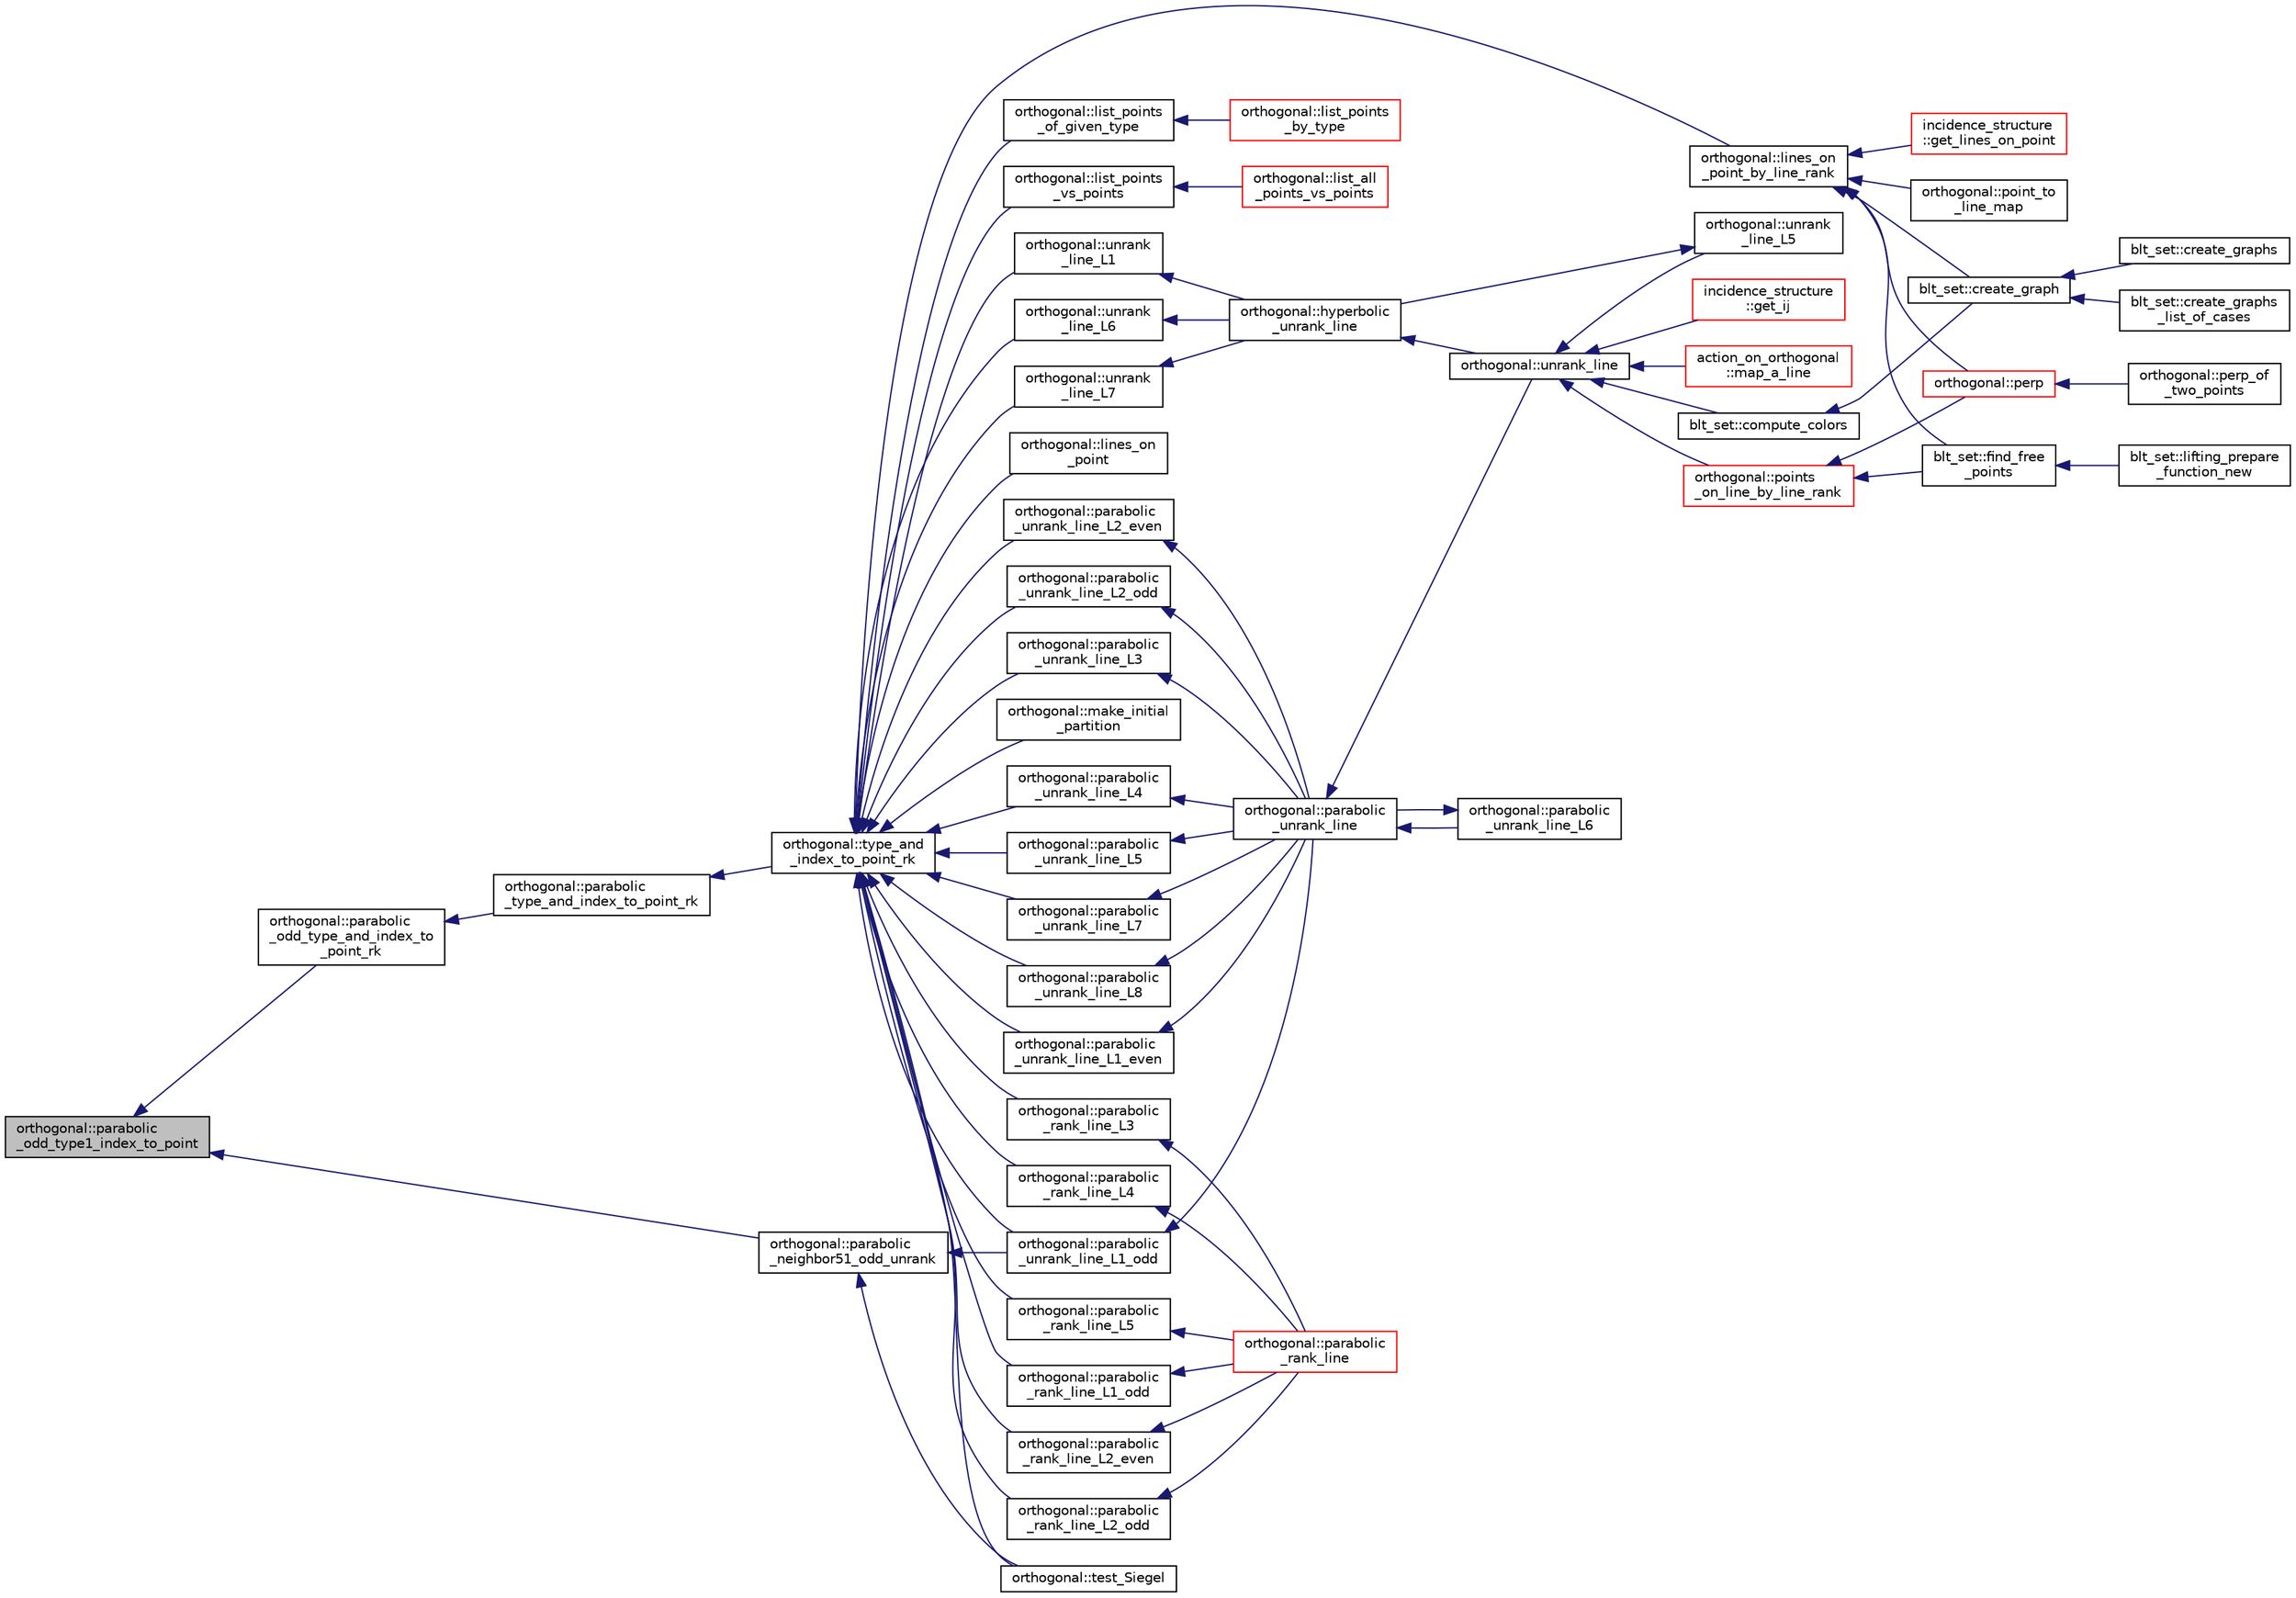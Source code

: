 digraph "orthogonal::parabolic_odd_type1_index_to_point"
{
  edge [fontname="Helvetica",fontsize="10",labelfontname="Helvetica",labelfontsize="10"];
  node [fontname="Helvetica",fontsize="10",shape=record];
  rankdir="LR";
  Node24243 [label="orthogonal::parabolic\l_odd_type1_index_to_point",height=0.2,width=0.4,color="black", fillcolor="grey75", style="filled", fontcolor="black"];
  Node24243 -> Node24244 [dir="back",color="midnightblue",fontsize="10",style="solid",fontname="Helvetica"];
  Node24244 [label="orthogonal::parabolic\l_odd_type_and_index_to\l_point_rk",height=0.2,width=0.4,color="black", fillcolor="white", style="filled",URL="$d7/daa/classorthogonal.html#aac70113614b52601e38b3ce8cbffbc9a"];
  Node24244 -> Node24245 [dir="back",color="midnightblue",fontsize="10",style="solid",fontname="Helvetica"];
  Node24245 [label="orthogonal::parabolic\l_type_and_index_to_point_rk",height=0.2,width=0.4,color="black", fillcolor="white", style="filled",URL="$d7/daa/classorthogonal.html#a67c316cf01b382762e6ac372f522d106"];
  Node24245 -> Node24246 [dir="back",color="midnightblue",fontsize="10",style="solid",fontname="Helvetica"];
  Node24246 [label="orthogonal::type_and\l_index_to_point_rk",height=0.2,width=0.4,color="black", fillcolor="white", style="filled",URL="$d7/daa/classorthogonal.html#a319ef460cdfe3247d336c3fb482901eb"];
  Node24246 -> Node24247 [dir="back",color="midnightblue",fontsize="10",style="solid",fontname="Helvetica"];
  Node24247 [label="orthogonal::lines_on\l_point",height=0.2,width=0.4,color="black", fillcolor="white", style="filled",URL="$d7/daa/classorthogonal.html#aa3249c7fddbc156af817fb274e41c914"];
  Node24246 -> Node24248 [dir="back",color="midnightblue",fontsize="10",style="solid",fontname="Helvetica"];
  Node24248 [label="orthogonal::lines_on\l_point_by_line_rank",height=0.2,width=0.4,color="black", fillcolor="white", style="filled",URL="$d7/daa/classorthogonal.html#adc21874b6da3cd3585c704994fb538aa"];
  Node24248 -> Node24249 [dir="back",color="midnightblue",fontsize="10",style="solid",fontname="Helvetica"];
  Node24249 [label="blt_set::create_graph",height=0.2,width=0.4,color="black", fillcolor="white", style="filled",URL="$d1/d3d/classblt__set.html#ae92249ece99ffbc92e93e49cd5d5dccf"];
  Node24249 -> Node24250 [dir="back",color="midnightblue",fontsize="10",style="solid",fontname="Helvetica"];
  Node24250 [label="blt_set::create_graphs",height=0.2,width=0.4,color="black", fillcolor="white", style="filled",URL="$d1/d3d/classblt__set.html#a3f1d4a8ed15875c47b327949f26a4533"];
  Node24249 -> Node24251 [dir="back",color="midnightblue",fontsize="10",style="solid",fontname="Helvetica"];
  Node24251 [label="blt_set::create_graphs\l_list_of_cases",height=0.2,width=0.4,color="black", fillcolor="white", style="filled",URL="$d1/d3d/classblt__set.html#a91ad531d4154bd887182dbd6121476f3"];
  Node24248 -> Node24252 [dir="back",color="midnightblue",fontsize="10",style="solid",fontname="Helvetica"];
  Node24252 [label="blt_set::find_free\l_points",height=0.2,width=0.4,color="black", fillcolor="white", style="filled",URL="$d1/d3d/classblt__set.html#a71f82dd3dc4a901ea2a0949d2f1af302"];
  Node24252 -> Node24253 [dir="back",color="midnightblue",fontsize="10",style="solid",fontname="Helvetica"];
  Node24253 [label="blt_set::lifting_prepare\l_function_new",height=0.2,width=0.4,color="black", fillcolor="white", style="filled",URL="$d1/d3d/classblt__set.html#a1314b7c0a3b78ba54c0f61a397d8afce"];
  Node24248 -> Node24254 [dir="back",color="midnightblue",fontsize="10",style="solid",fontname="Helvetica"];
  Node24254 [label="orthogonal::point_to\l_line_map",height=0.2,width=0.4,color="black", fillcolor="white", style="filled",URL="$d7/daa/classorthogonal.html#a1eae48671390d1c251303be93b45f9e4"];
  Node24248 -> Node24255 [dir="back",color="midnightblue",fontsize="10",style="solid",fontname="Helvetica"];
  Node24255 [label="orthogonal::perp",height=0.2,width=0.4,color="red", fillcolor="white", style="filled",URL="$d7/daa/classorthogonal.html#ae80e0fa8d1e8caddb9afbb466e3d3189"];
  Node24255 -> Node24256 [dir="back",color="midnightblue",fontsize="10",style="solid",fontname="Helvetica"];
  Node24256 [label="orthogonal::perp_of\l_two_points",height=0.2,width=0.4,color="black", fillcolor="white", style="filled",URL="$d7/daa/classorthogonal.html#a6a05fef2e61ed508bff66d6728c58ec0"];
  Node24248 -> Node24286 [dir="back",color="midnightblue",fontsize="10",style="solid",fontname="Helvetica"];
  Node24286 [label="incidence_structure\l::get_lines_on_point",height=0.2,width=0.4,color="red", fillcolor="white", style="filled",URL="$da/d8a/classincidence__structure.html#a09148fd9478525b4a65c8e44833d1861"];
  Node24246 -> Node24331 [dir="back",color="midnightblue",fontsize="10",style="solid",fontname="Helvetica"];
  Node24331 [label="orthogonal::list_points\l_of_given_type",height=0.2,width=0.4,color="black", fillcolor="white", style="filled",URL="$d7/daa/classorthogonal.html#a80ded28f55a2191d5a5ec5fe9ee1a4c7"];
  Node24331 -> Node24332 [dir="back",color="midnightblue",fontsize="10",style="solid",fontname="Helvetica"];
  Node24332 [label="orthogonal::list_points\l_by_type",height=0.2,width=0.4,color="red", fillcolor="white", style="filled",URL="$d7/daa/classorthogonal.html#a078981d509c626c1cdad322ab94c697c"];
  Node24246 -> Node24337 [dir="back",color="midnightblue",fontsize="10",style="solid",fontname="Helvetica"];
  Node24337 [label="orthogonal::list_points\l_vs_points",height=0.2,width=0.4,color="black", fillcolor="white", style="filled",URL="$d7/daa/classorthogonal.html#a80258158dfa1470b42e9036b07c7dfbb"];
  Node24337 -> Node24338 [dir="back",color="midnightblue",fontsize="10",style="solid",fontname="Helvetica"];
  Node24338 [label="orthogonal::list_all\l_points_vs_points",height=0.2,width=0.4,color="red", fillcolor="white", style="filled",URL="$d7/daa/classorthogonal.html#aa896de1a55608e15b02df00777ac7ccb"];
  Node24246 -> Node24339 [dir="back",color="midnightblue",fontsize="10",style="solid",fontname="Helvetica"];
  Node24339 [label="orthogonal::test_Siegel",height=0.2,width=0.4,color="black", fillcolor="white", style="filled",URL="$d7/daa/classorthogonal.html#ad6d248c572d92abe41416065addd4a69"];
  Node24246 -> Node24340 [dir="back",color="midnightblue",fontsize="10",style="solid",fontname="Helvetica"];
  Node24340 [label="orthogonal::make_initial\l_partition",height=0.2,width=0.4,color="black", fillcolor="white", style="filled",URL="$d7/daa/classorthogonal.html#aea1837aaf362511a7a9c61b931374f58"];
  Node24246 -> Node24341 [dir="back",color="midnightblue",fontsize="10",style="solid",fontname="Helvetica"];
  Node24341 [label="orthogonal::unrank\l_line_L1",height=0.2,width=0.4,color="black", fillcolor="white", style="filled",URL="$d7/daa/classorthogonal.html#aca204928ad9c6c2d9e9afe2ea5af6d60"];
  Node24341 -> Node24342 [dir="back",color="midnightblue",fontsize="10",style="solid",fontname="Helvetica"];
  Node24342 [label="orthogonal::hyperbolic\l_unrank_line",height=0.2,width=0.4,color="black", fillcolor="white", style="filled",URL="$d7/daa/classorthogonal.html#a94952194cdcc478feb676e97e2e272f2"];
  Node24342 -> Node24343 [dir="back",color="midnightblue",fontsize="10",style="solid",fontname="Helvetica"];
  Node24343 [label="orthogonal::unrank_line",height=0.2,width=0.4,color="black", fillcolor="white", style="filled",URL="$d7/daa/classorthogonal.html#a27fec576f6e11b80dd4503fa3cf7611e"];
  Node24343 -> Node24344 [dir="back",color="midnightblue",fontsize="10",style="solid",fontname="Helvetica"];
  Node24344 [label="blt_set::compute_colors",height=0.2,width=0.4,color="black", fillcolor="white", style="filled",URL="$d1/d3d/classblt__set.html#a6629b3a1a50c0f2736034abaea6f7d63"];
  Node24344 -> Node24249 [dir="back",color="midnightblue",fontsize="10",style="solid",fontname="Helvetica"];
  Node24343 -> Node24345 [dir="back",color="midnightblue",fontsize="10",style="solid",fontname="Helvetica"];
  Node24345 [label="orthogonal::points\l_on_line_by_line_rank",height=0.2,width=0.4,color="red", fillcolor="white", style="filled",URL="$d7/daa/classorthogonal.html#aec3f511b69d0a28340f93d6f904c5daa"];
  Node24345 -> Node24252 [dir="back",color="midnightblue",fontsize="10",style="solid",fontname="Helvetica"];
  Node24345 -> Node24255 [dir="back",color="midnightblue",fontsize="10",style="solid",fontname="Helvetica"];
  Node24343 -> Node24355 [dir="back",color="midnightblue",fontsize="10",style="solid",fontname="Helvetica"];
  Node24355 [label="orthogonal::unrank\l_line_L5",height=0.2,width=0.4,color="black", fillcolor="white", style="filled",URL="$d7/daa/classorthogonal.html#a64148a40b356447a00d985789ad74c82"];
  Node24355 -> Node24342 [dir="back",color="midnightblue",fontsize="10",style="solid",fontname="Helvetica"];
  Node24343 -> Node24356 [dir="back",color="midnightblue",fontsize="10",style="solid",fontname="Helvetica"];
  Node24356 [label="incidence_structure\l::get_ij",height=0.2,width=0.4,color="red", fillcolor="white", style="filled",URL="$da/d8a/classincidence__structure.html#a5ee9b327bdd0c2714cadff040a4c4678"];
  Node24343 -> Node24365 [dir="back",color="midnightblue",fontsize="10",style="solid",fontname="Helvetica"];
  Node24365 [label="action_on_orthogonal\l::map_a_line",height=0.2,width=0.4,color="red", fillcolor="white", style="filled",URL="$dc/d87/classaction__on__orthogonal.html#ac7e41a4bbc9e0f2813f2f7030f3ed177"];
  Node24246 -> Node24567 [dir="back",color="midnightblue",fontsize="10",style="solid",fontname="Helvetica"];
  Node24567 [label="orthogonal::unrank\l_line_L6",height=0.2,width=0.4,color="black", fillcolor="white", style="filled",URL="$d7/daa/classorthogonal.html#a91145776fc4185d7277ddf019064f7ea"];
  Node24567 -> Node24342 [dir="back",color="midnightblue",fontsize="10",style="solid",fontname="Helvetica"];
  Node24246 -> Node24568 [dir="back",color="midnightblue",fontsize="10",style="solid",fontname="Helvetica"];
  Node24568 [label="orthogonal::unrank\l_line_L7",height=0.2,width=0.4,color="black", fillcolor="white", style="filled",URL="$d7/daa/classorthogonal.html#a6dbd5481e532a8f7232acded49f5c05e"];
  Node24568 -> Node24342 [dir="back",color="midnightblue",fontsize="10",style="solid",fontname="Helvetica"];
  Node24246 -> Node24569 [dir="back",color="midnightblue",fontsize="10",style="solid",fontname="Helvetica"];
  Node24569 [label="orthogonal::parabolic\l_unrank_line_L1_even",height=0.2,width=0.4,color="black", fillcolor="white", style="filled",URL="$d7/daa/classorthogonal.html#a83a57c7023d5a61881d39f00f7717d8b"];
  Node24569 -> Node24570 [dir="back",color="midnightblue",fontsize="10",style="solid",fontname="Helvetica"];
  Node24570 [label="orthogonal::parabolic\l_unrank_line",height=0.2,width=0.4,color="black", fillcolor="white", style="filled",URL="$d7/daa/classorthogonal.html#a449cc51a62e11b8699befe951b0f8a4c"];
  Node24570 -> Node24343 [dir="back",color="midnightblue",fontsize="10",style="solid",fontname="Helvetica"];
  Node24570 -> Node24571 [dir="back",color="midnightblue",fontsize="10",style="solid",fontname="Helvetica"];
  Node24571 [label="orthogonal::parabolic\l_unrank_line_L6",height=0.2,width=0.4,color="black", fillcolor="white", style="filled",URL="$d7/daa/classorthogonal.html#a3fecd8b43b3e09d6b35e550850b11d56"];
  Node24571 -> Node24570 [dir="back",color="midnightblue",fontsize="10",style="solid",fontname="Helvetica"];
  Node24246 -> Node24572 [dir="back",color="midnightblue",fontsize="10",style="solid",fontname="Helvetica"];
  Node24572 [label="orthogonal::parabolic\l_unrank_line_L1_odd",height=0.2,width=0.4,color="black", fillcolor="white", style="filled",URL="$d7/daa/classorthogonal.html#af59966fe1bb32196deaafbe6849fdeb1"];
  Node24572 -> Node24570 [dir="back",color="midnightblue",fontsize="10",style="solid",fontname="Helvetica"];
  Node24246 -> Node24573 [dir="back",color="midnightblue",fontsize="10",style="solid",fontname="Helvetica"];
  Node24573 [label="orthogonal::parabolic\l_rank_line_L1_odd",height=0.2,width=0.4,color="black", fillcolor="white", style="filled",URL="$d7/daa/classorthogonal.html#aab93abadf848b0a5d72b367f155cd7e4"];
  Node24573 -> Node24574 [dir="back",color="midnightblue",fontsize="10",style="solid",fontname="Helvetica"];
  Node24574 [label="orthogonal::parabolic\l_rank_line",height=0.2,width=0.4,color="red", fillcolor="white", style="filled",URL="$d7/daa/classorthogonal.html#a7df334ceca90bc5b90c56354dbaf45c9"];
  Node24246 -> Node24579 [dir="back",color="midnightblue",fontsize="10",style="solid",fontname="Helvetica"];
  Node24579 [label="orthogonal::parabolic\l_unrank_line_L2_even",height=0.2,width=0.4,color="black", fillcolor="white", style="filled",URL="$d7/daa/classorthogonal.html#a57a7ad0d16ea67c0636c9f179eeed5d1"];
  Node24579 -> Node24570 [dir="back",color="midnightblue",fontsize="10",style="solid",fontname="Helvetica"];
  Node24246 -> Node24580 [dir="back",color="midnightblue",fontsize="10",style="solid",fontname="Helvetica"];
  Node24580 [label="orthogonal::parabolic\l_unrank_line_L2_odd",height=0.2,width=0.4,color="black", fillcolor="white", style="filled",URL="$d7/daa/classorthogonal.html#a9ab8a29daee27c60803e2bf5026a9a9e"];
  Node24580 -> Node24570 [dir="back",color="midnightblue",fontsize="10",style="solid",fontname="Helvetica"];
  Node24246 -> Node24581 [dir="back",color="midnightblue",fontsize="10",style="solid",fontname="Helvetica"];
  Node24581 [label="orthogonal::parabolic\l_rank_line_L2_even",height=0.2,width=0.4,color="black", fillcolor="white", style="filled",URL="$d7/daa/classorthogonal.html#ad884e741520104066da699b1133deeb0"];
  Node24581 -> Node24574 [dir="back",color="midnightblue",fontsize="10",style="solid",fontname="Helvetica"];
  Node24246 -> Node24582 [dir="back",color="midnightblue",fontsize="10",style="solid",fontname="Helvetica"];
  Node24582 [label="orthogonal::parabolic\l_rank_line_L2_odd",height=0.2,width=0.4,color="black", fillcolor="white", style="filled",URL="$d7/daa/classorthogonal.html#a87ddd814e99966b82e69a1041307074f"];
  Node24582 -> Node24574 [dir="back",color="midnightblue",fontsize="10",style="solid",fontname="Helvetica"];
  Node24246 -> Node24583 [dir="back",color="midnightblue",fontsize="10",style="solid",fontname="Helvetica"];
  Node24583 [label="orthogonal::parabolic\l_unrank_line_L3",height=0.2,width=0.4,color="black", fillcolor="white", style="filled",URL="$d7/daa/classorthogonal.html#ae1edfba289a03ed4d383514c2b0dc4b7"];
  Node24583 -> Node24570 [dir="back",color="midnightblue",fontsize="10",style="solid",fontname="Helvetica"];
  Node24246 -> Node24584 [dir="back",color="midnightblue",fontsize="10",style="solid",fontname="Helvetica"];
  Node24584 [label="orthogonal::parabolic\l_rank_line_L3",height=0.2,width=0.4,color="black", fillcolor="white", style="filled",URL="$d7/daa/classorthogonal.html#afea1a02e2b439b28127cfa2a782da8c9"];
  Node24584 -> Node24574 [dir="back",color="midnightblue",fontsize="10",style="solid",fontname="Helvetica"];
  Node24246 -> Node24585 [dir="back",color="midnightblue",fontsize="10",style="solid",fontname="Helvetica"];
  Node24585 [label="orthogonal::parabolic\l_unrank_line_L4",height=0.2,width=0.4,color="black", fillcolor="white", style="filled",URL="$d7/daa/classorthogonal.html#a6a30b6c7f59498ad8c7f2bec7c78d2ff"];
  Node24585 -> Node24570 [dir="back",color="midnightblue",fontsize="10",style="solid",fontname="Helvetica"];
  Node24246 -> Node24586 [dir="back",color="midnightblue",fontsize="10",style="solid",fontname="Helvetica"];
  Node24586 [label="orthogonal::parabolic\l_rank_line_L4",height=0.2,width=0.4,color="black", fillcolor="white", style="filled",URL="$d7/daa/classorthogonal.html#a9e693d30c0ade825f389feec38ea83b2"];
  Node24586 -> Node24574 [dir="back",color="midnightblue",fontsize="10",style="solid",fontname="Helvetica"];
  Node24246 -> Node24587 [dir="back",color="midnightblue",fontsize="10",style="solid",fontname="Helvetica"];
  Node24587 [label="orthogonal::parabolic\l_unrank_line_L5",height=0.2,width=0.4,color="black", fillcolor="white", style="filled",URL="$d7/daa/classorthogonal.html#a77831b97ebbbc5d8103c5e7e0edfeb9b"];
  Node24587 -> Node24570 [dir="back",color="midnightblue",fontsize="10",style="solid",fontname="Helvetica"];
  Node24246 -> Node24588 [dir="back",color="midnightblue",fontsize="10",style="solid",fontname="Helvetica"];
  Node24588 [label="orthogonal::parabolic\l_rank_line_L5",height=0.2,width=0.4,color="black", fillcolor="white", style="filled",URL="$d7/daa/classorthogonal.html#ab9ff5dd42f31a297d03c559a4934a950"];
  Node24588 -> Node24574 [dir="back",color="midnightblue",fontsize="10",style="solid",fontname="Helvetica"];
  Node24246 -> Node24589 [dir="back",color="midnightblue",fontsize="10",style="solid",fontname="Helvetica"];
  Node24589 [label="orthogonal::parabolic\l_unrank_line_L7",height=0.2,width=0.4,color="black", fillcolor="white", style="filled",URL="$d7/daa/classorthogonal.html#af37feffb93b694bd8b9f5ff5f8bdd4eb"];
  Node24589 -> Node24570 [dir="back",color="midnightblue",fontsize="10",style="solid",fontname="Helvetica"];
  Node24246 -> Node24590 [dir="back",color="midnightblue",fontsize="10",style="solid",fontname="Helvetica"];
  Node24590 [label="orthogonal::parabolic\l_unrank_line_L8",height=0.2,width=0.4,color="black", fillcolor="white", style="filled",URL="$d7/daa/classorthogonal.html#a97e23bbc8eb995d6ee0dba00f2b0d34f"];
  Node24590 -> Node24570 [dir="back",color="midnightblue",fontsize="10",style="solid",fontname="Helvetica"];
  Node24243 -> Node24591 [dir="back",color="midnightblue",fontsize="10",style="solid",fontname="Helvetica"];
  Node24591 [label="orthogonal::parabolic\l_neighbor51_odd_unrank",height=0.2,width=0.4,color="black", fillcolor="white", style="filled",URL="$d7/daa/classorthogonal.html#a302082ae3d38f0a1bf150f1ac5e46942"];
  Node24591 -> Node24339 [dir="back",color="midnightblue",fontsize="10",style="solid",fontname="Helvetica"];
  Node24591 -> Node24572 [dir="back",color="midnightblue",fontsize="10",style="solid",fontname="Helvetica"];
}
